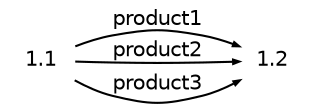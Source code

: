 digraph g
{
   graph [rankdir=LR];
   edge [arrowsize=0.3,fontsize=10,fontname=Helvetica];
   node [shape=plaintext,width=.3,height=.2,fontsize=10,fontname=Helvetica];
   1.1->1.2 [label="product1"];
   1.1->1.2 [label="product2"];
   1.1->1.2 [label="product3"];
}
